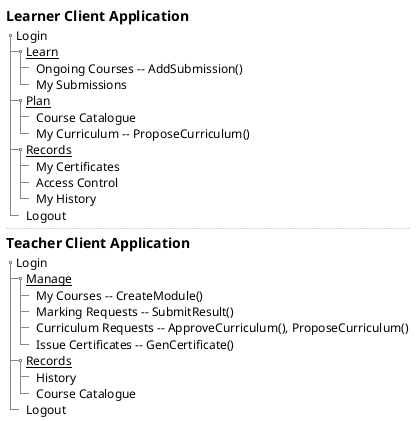 @startsalt
{
    ==Learner Client Application
    {T
        + Login
        ++ <u>Learn</u>
        +++ Ongoing Courses -- AddSubmission()
        +++ My Submissions
        ++ <u>Plan</u>
        +++ Course Catalogue
        +++ My Curriculum -- ProposeCurriculum()
        ++ <u>Records</u>
        +++ My Certificates
        +++ Access Control
        +++ My History
        ++ Logout
    }
    ....
    ==Teacher Client Application
    {T
        + Login
        ++ <u>Manage</u>
        +++ My Courses -- CreateModule()       
        +++ Marking Requests -- SubmitResult()       
        +++ Curriculum Requests -- ApproveCurriculum(), ProposeCurriculum()
        +++ Issue Certificates -- GenCertificate()
        ++ <u>Records</u>
        +++ History        
        +++ Course Catalogue
        ++ Logout
    }
}
@endsalt